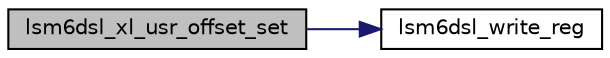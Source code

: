 digraph "lsm6dsl_xl_usr_offset_set"
{
 // LATEX_PDF_SIZE
  edge [fontname="Helvetica",fontsize="10",labelfontname="Helvetica",labelfontsize="10"];
  node [fontname="Helvetica",fontsize="10",shape=record];
  rankdir="LR";
  Node1 [label="lsm6dsl_xl_usr_offset_set",height=0.2,width=0.4,color="black", fillcolor="grey75", style="filled", fontcolor="black",tooltip="Accelerometer axis user offset correction expressed in two’s complement, weight depends on USR_OFF_W ..."];
  Node1 -> Node2 [color="midnightblue",fontsize="10",style="solid",fontname="Helvetica"];
  Node2 [label="lsm6dsl_write_reg",height=0.2,width=0.4,color="black", fillcolor="white", style="filled",URL="$group___l_s_m6_d_s_l__interfaces__functions.html#gacbf451bb4fac251559c911d462ca5e50",tooltip="Write generic device register."];
}
